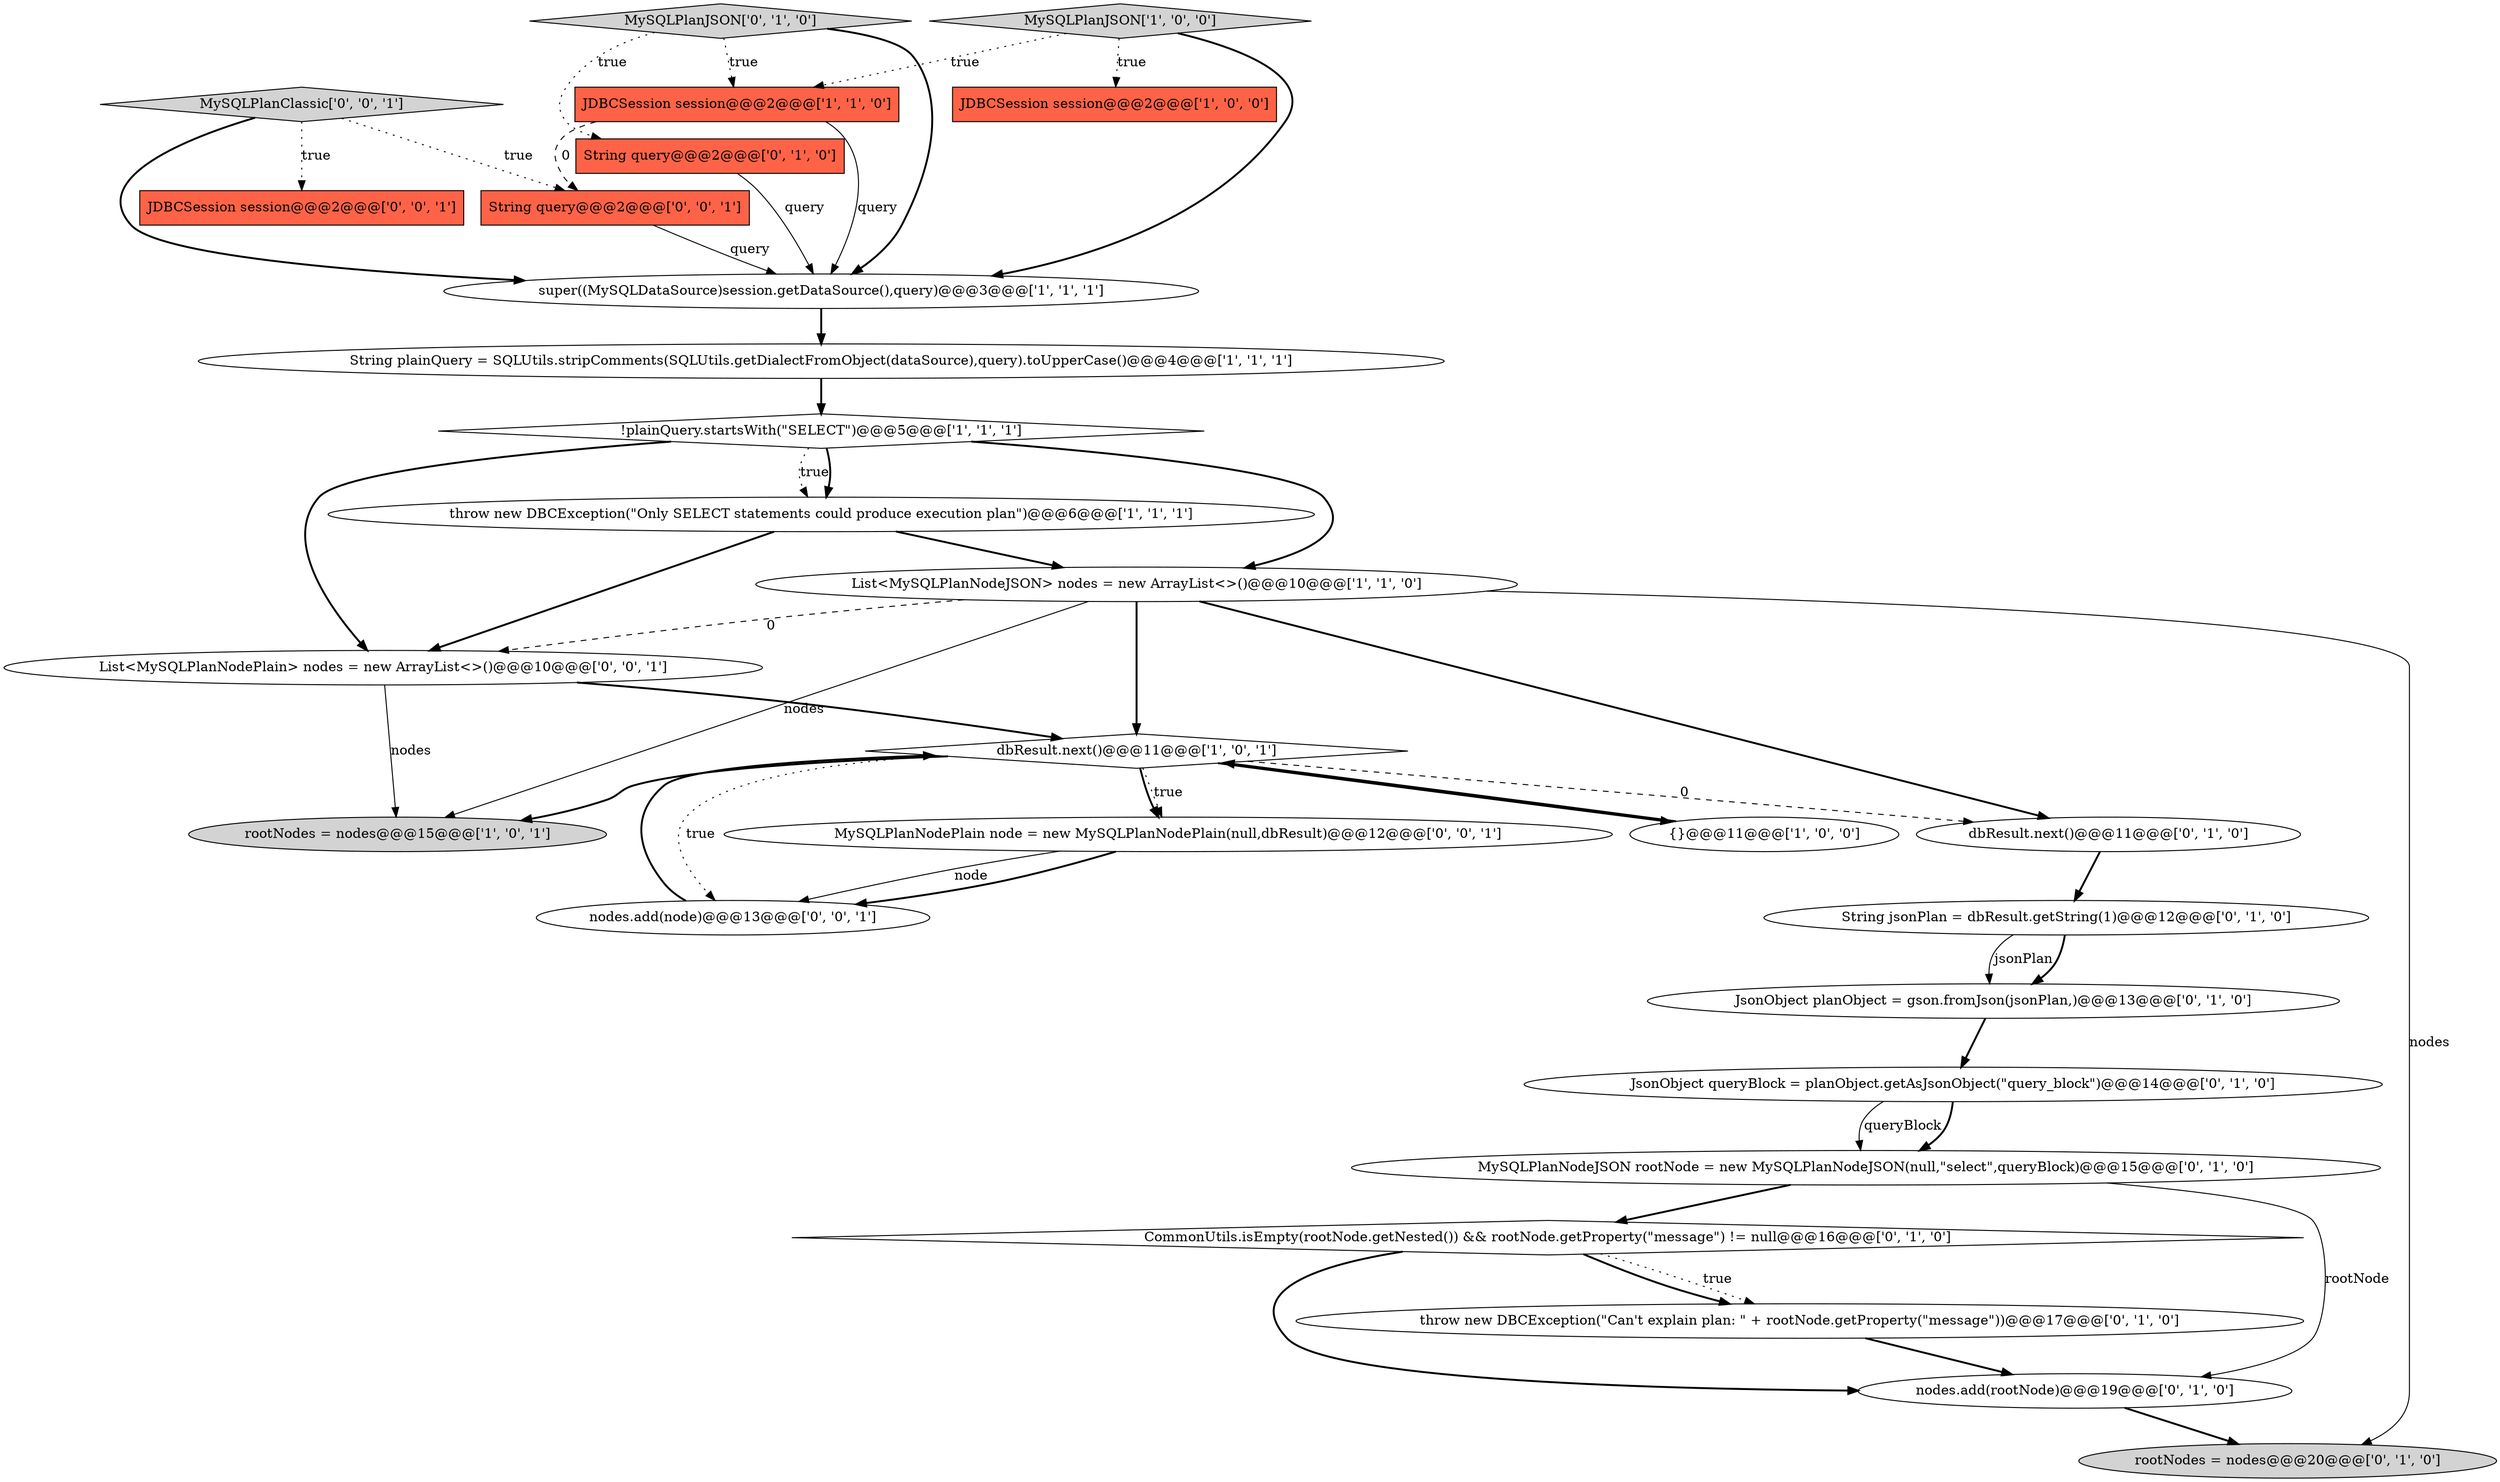 digraph {
24 [style = filled, label = "MySQLPlanClassic['0', '0', '1']", fillcolor = lightgray, shape = diamond image = "AAA0AAABBB3BBB"];
26 [style = filled, label = "nodes.add(node)@@@13@@@['0', '0', '1']", fillcolor = white, shape = ellipse image = "AAA0AAABBB3BBB"];
0 [style = filled, label = "{}@@@11@@@['1', '0', '0']", fillcolor = white, shape = ellipse image = "AAA0AAABBB1BBB"];
21 [style = filled, label = "JsonObject queryBlock = planObject.getAsJsonObject(\"query_block\")@@@14@@@['0', '1', '0']", fillcolor = white, shape = ellipse image = "AAA1AAABBB2BBB"];
12 [style = filled, label = "JsonObject planObject = gson.fromJson(jsonPlan,)@@@13@@@['0', '1', '0']", fillcolor = white, shape = ellipse image = "AAA1AAABBB2BBB"];
13 [style = filled, label = "throw new DBCException(\"Can't explain plan: \" + rootNode.getProperty(\"message\"))@@@17@@@['0', '1', '0']", fillcolor = white, shape = ellipse image = "AAA1AAABBB2BBB"];
19 [style = filled, label = "nodes.add(rootNode)@@@19@@@['0', '1', '0']", fillcolor = white, shape = ellipse image = "AAA1AAABBB2BBB"];
6 [style = filled, label = "!plainQuery.startsWith(\"SELECT\")@@@5@@@['1', '1', '1']", fillcolor = white, shape = diamond image = "AAA0AAABBB1BBB"];
8 [style = filled, label = "JDBCSession session@@@2@@@['1', '1', '0']", fillcolor = tomato, shape = box image = "AAA0AAABBB1BBB"];
23 [style = filled, label = "List<MySQLPlanNodePlain> nodes = new ArrayList<>()@@@10@@@['0', '0', '1']", fillcolor = white, shape = ellipse image = "AAA0AAABBB3BBB"];
11 [style = filled, label = "rootNodes = nodes@@@20@@@['0', '1', '0']", fillcolor = lightgray, shape = ellipse image = "AAA0AAABBB2BBB"];
15 [style = filled, label = "String query@@@2@@@['0', '1', '0']", fillcolor = tomato, shape = box image = "AAA0AAABBB2BBB"];
1 [style = filled, label = "JDBCSession session@@@2@@@['1', '0', '0']", fillcolor = tomato, shape = box image = "AAA0AAABBB1BBB"];
22 [style = filled, label = "MySQLPlanNodePlain node = new MySQLPlanNodePlain(null,dbResult)@@@12@@@['0', '0', '1']", fillcolor = white, shape = ellipse image = "AAA0AAABBB3BBB"];
16 [style = filled, label = "MySQLPlanJSON['0', '1', '0']", fillcolor = lightgray, shape = diamond image = "AAA0AAABBB2BBB"];
9 [style = filled, label = "List<MySQLPlanNodeJSON> nodes = new ArrayList<>()@@@10@@@['1', '1', '0']", fillcolor = white, shape = ellipse image = "AAA0AAABBB1BBB"];
7 [style = filled, label = "throw new DBCException(\"Only SELECT statements could produce execution plan\")@@@6@@@['1', '1', '1']", fillcolor = white, shape = ellipse image = "AAA0AAABBB1BBB"];
27 [style = filled, label = "String query@@@2@@@['0', '0', '1']", fillcolor = tomato, shape = box image = "AAA0AAABBB3BBB"];
2 [style = filled, label = "dbResult.next()@@@11@@@['1', '0', '1']", fillcolor = white, shape = diamond image = "AAA0AAABBB1BBB"];
18 [style = filled, label = "CommonUtils.isEmpty(rootNode.getNested()) && rootNode.getProperty(\"message\") != null@@@16@@@['0', '1', '0']", fillcolor = white, shape = diamond image = "AAA1AAABBB2BBB"];
4 [style = filled, label = "rootNodes = nodes@@@15@@@['1', '0', '1']", fillcolor = lightgray, shape = ellipse image = "AAA0AAABBB1BBB"];
10 [style = filled, label = "String plainQuery = SQLUtils.stripComments(SQLUtils.getDialectFromObject(dataSource),query).toUpperCase()@@@4@@@['1', '1', '1']", fillcolor = white, shape = ellipse image = "AAA0AAABBB1BBB"];
20 [style = filled, label = "String jsonPlan = dbResult.getString(1)@@@12@@@['0', '1', '0']", fillcolor = white, shape = ellipse image = "AAA1AAABBB2BBB"];
25 [style = filled, label = "JDBCSession session@@@2@@@['0', '0', '1']", fillcolor = tomato, shape = box image = "AAA0AAABBB3BBB"];
5 [style = filled, label = "super((MySQLDataSource)session.getDataSource(),query)@@@3@@@['1', '1', '1']", fillcolor = white, shape = ellipse image = "AAA0AAABBB1BBB"];
14 [style = filled, label = "dbResult.next()@@@11@@@['0', '1', '0']", fillcolor = white, shape = ellipse image = "AAA1AAABBB2BBB"];
17 [style = filled, label = "MySQLPlanNodeJSON rootNode = new MySQLPlanNodeJSON(null,\"select\",queryBlock)@@@15@@@['0', '1', '0']", fillcolor = white, shape = ellipse image = "AAA1AAABBB2BBB"];
3 [style = filled, label = "MySQLPlanJSON['1', '0', '0']", fillcolor = lightgray, shape = diamond image = "AAA0AAABBB1BBB"];
20->12 [style = solid, label="jsonPlan"];
7->23 [style = bold, label=""];
23->2 [style = bold, label=""];
2->4 [style = bold, label=""];
26->2 [style = bold, label=""];
10->6 [style = bold, label=""];
21->17 [style = solid, label="queryBlock"];
13->19 [style = bold, label=""];
6->7 [style = dotted, label="true"];
3->1 [style = dotted, label="true"];
7->9 [style = bold, label=""];
21->17 [style = bold, label=""];
9->4 [style = solid, label="nodes"];
9->2 [style = bold, label=""];
12->21 [style = bold, label=""];
18->13 [style = bold, label=""];
3->8 [style = dotted, label="true"];
9->11 [style = solid, label="nodes"];
17->19 [style = solid, label="rootNode"];
23->4 [style = solid, label="nodes"];
5->10 [style = bold, label=""];
16->15 [style = dotted, label="true"];
3->5 [style = bold, label=""];
8->27 [style = dashed, label="0"];
18->13 [style = dotted, label="true"];
6->9 [style = bold, label=""];
15->5 [style = solid, label="query"];
27->5 [style = solid, label="query"];
22->26 [style = bold, label=""];
2->26 [style = dotted, label="true"];
19->11 [style = bold, label=""];
18->19 [style = bold, label=""];
2->14 [style = dashed, label="0"];
2->22 [style = bold, label=""];
22->26 [style = solid, label="node"];
2->22 [style = dotted, label="true"];
9->14 [style = bold, label=""];
16->5 [style = bold, label=""];
9->23 [style = dashed, label="0"];
24->27 [style = dotted, label="true"];
2->0 [style = bold, label=""];
8->5 [style = solid, label="query"];
16->8 [style = dotted, label="true"];
24->25 [style = dotted, label="true"];
0->2 [style = bold, label=""];
6->7 [style = bold, label=""];
24->5 [style = bold, label=""];
6->23 [style = bold, label=""];
20->12 [style = bold, label=""];
14->20 [style = bold, label=""];
17->18 [style = bold, label=""];
}
